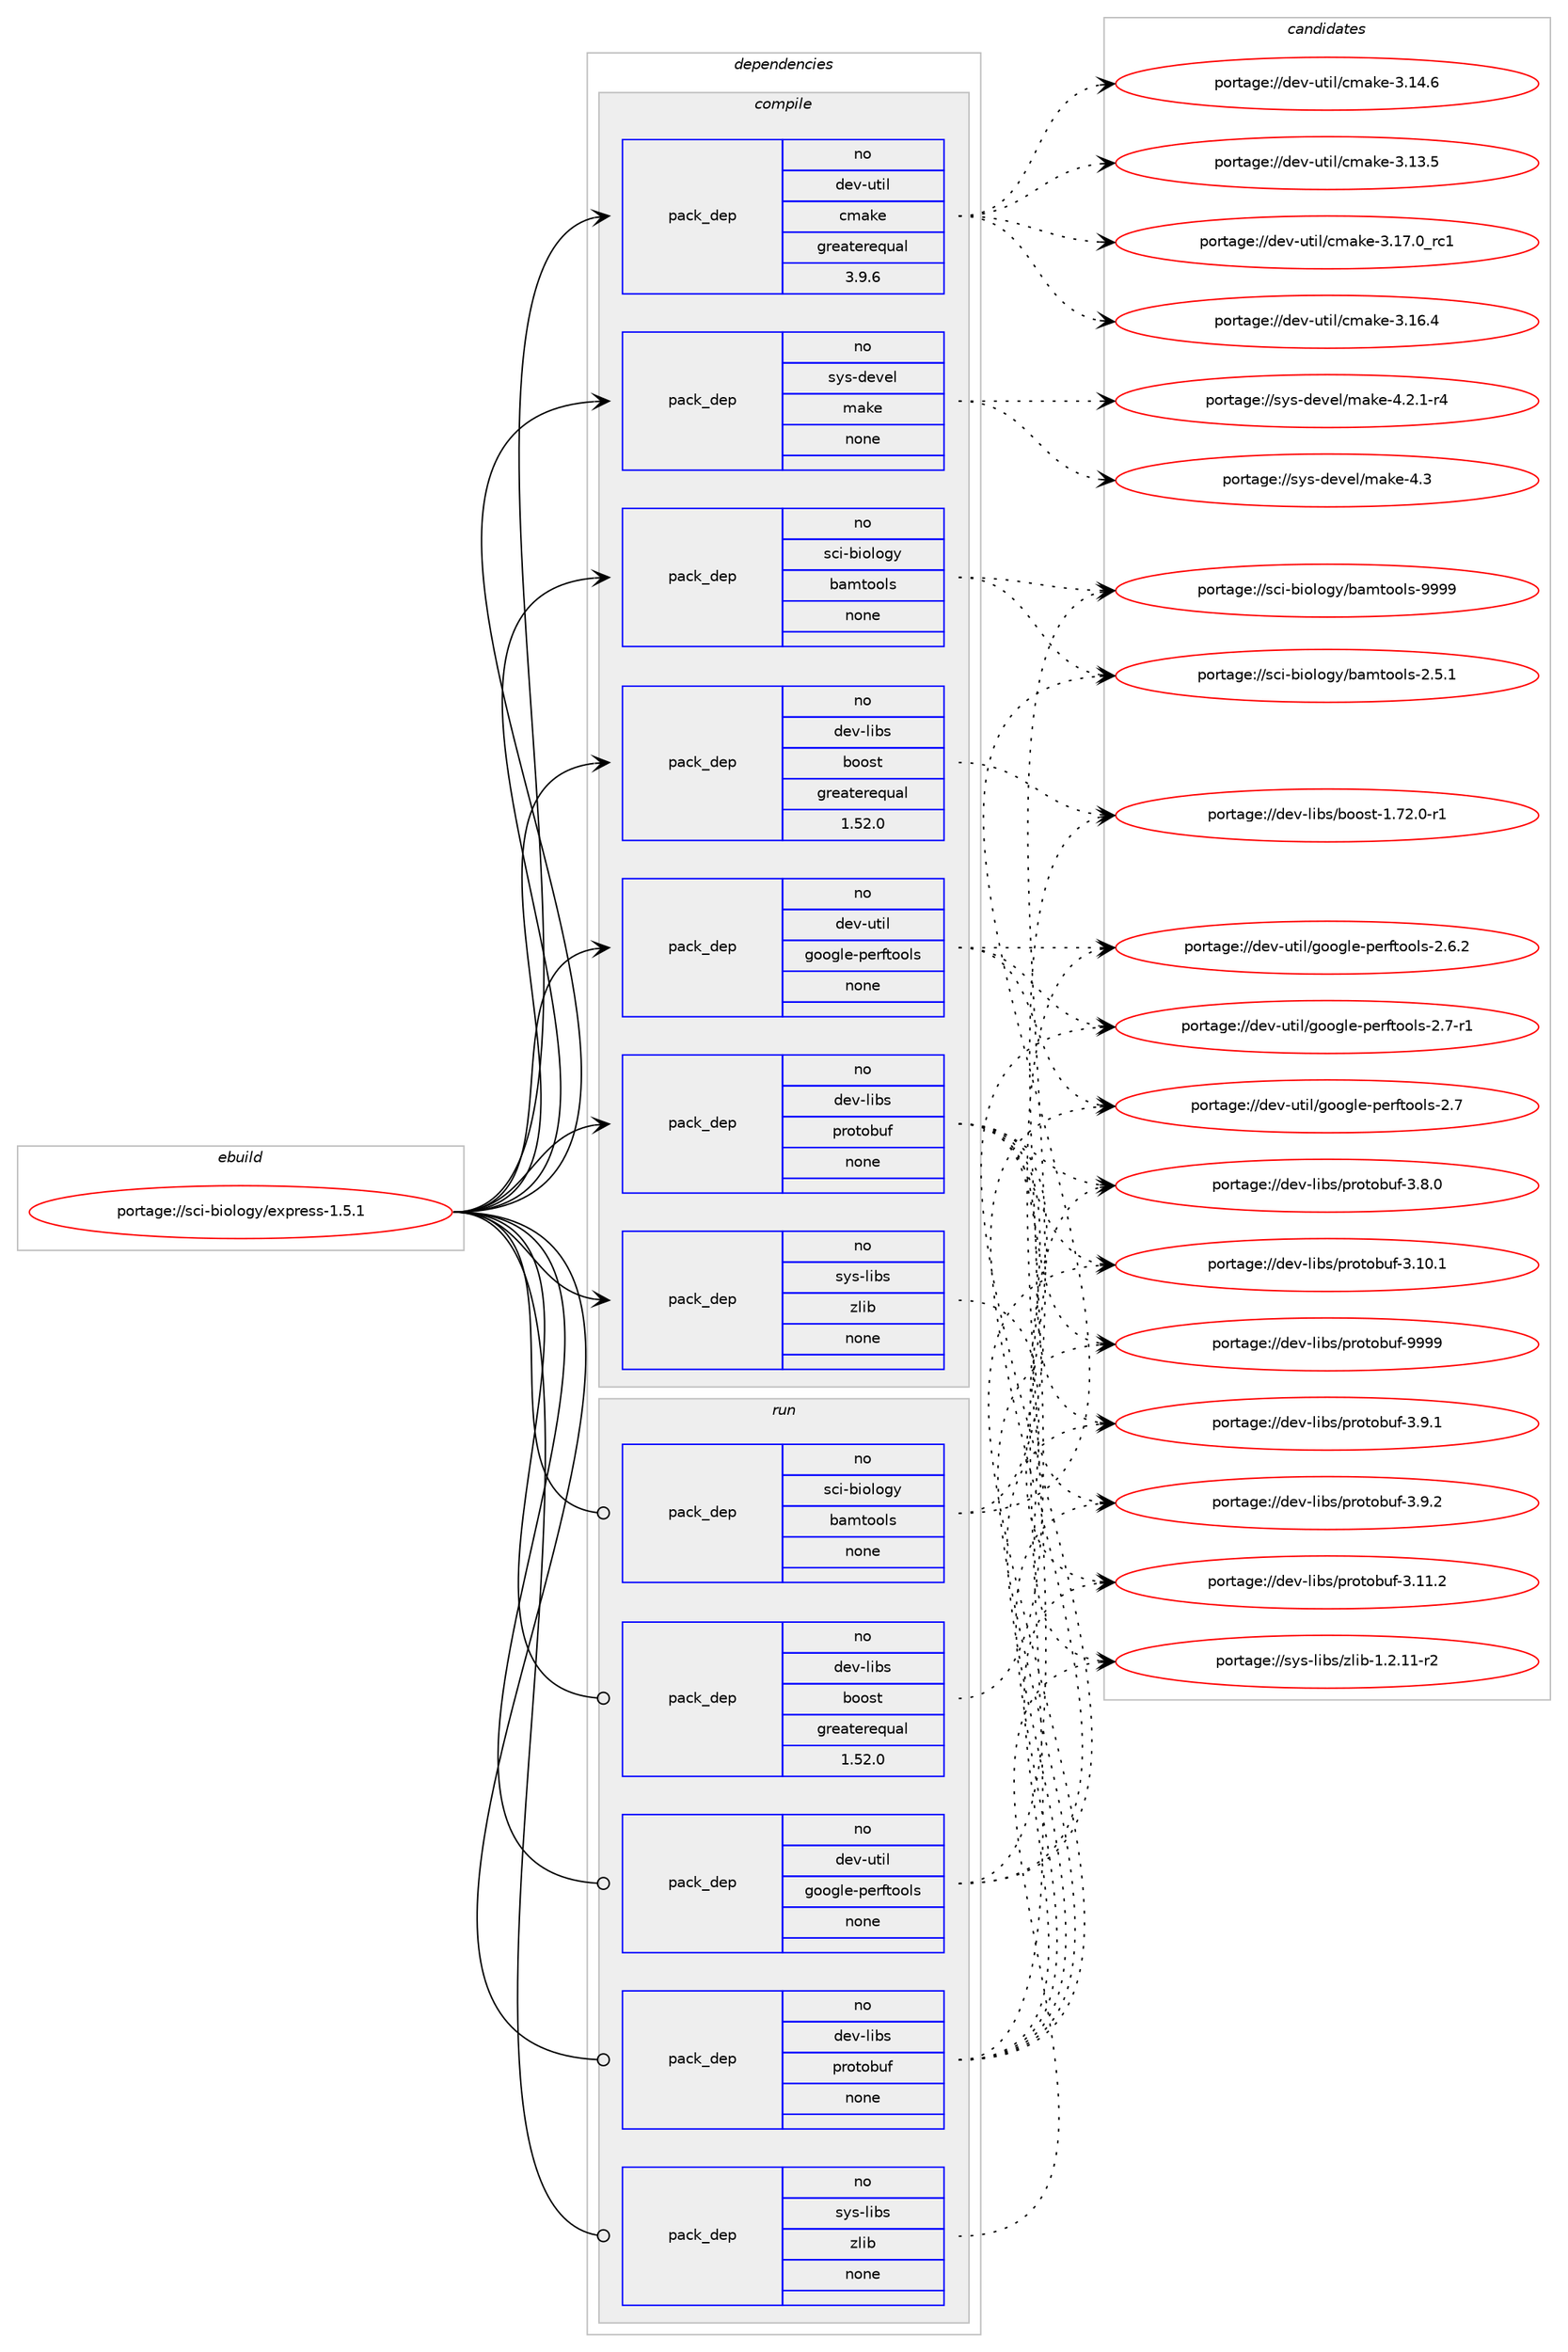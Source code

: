 digraph prolog {

# *************
# Graph options
# *************

newrank=true;
concentrate=true;
compound=true;
graph [rankdir=LR,fontname=Helvetica,fontsize=10,ranksep=1.5];#, ranksep=2.5, nodesep=0.2];
edge  [arrowhead=vee];
node  [fontname=Helvetica,fontsize=10];

# **********
# The ebuild
# **********

subgraph cluster_leftcol {
color=gray;
rank=same;
label=<<i>ebuild</i>>;
id [label="portage://sci-biology/express-1.5.1", color=red, width=4, href="../sci-biology/express-1.5.1.svg"];
}

# ****************
# The dependencies
# ****************

subgraph cluster_midcol {
color=gray;
label=<<i>dependencies</i>>;
subgraph cluster_compile {
fillcolor="#eeeeee";
style=filled;
label=<<i>compile</i>>;
subgraph pack48041 {
dependency62254 [label=<<TABLE BORDER="0" CELLBORDER="1" CELLSPACING="0" CELLPADDING="4" WIDTH="220"><TR><TD ROWSPAN="6" CELLPADDING="30">pack_dep</TD></TR><TR><TD WIDTH="110">no</TD></TR><TR><TD>dev-libs</TD></TR><TR><TD>boost</TD></TR><TR><TD>greaterequal</TD></TR><TR><TD>1.52.0</TD></TR></TABLE>>, shape=none, color=blue];
}
id:e -> dependency62254:w [weight=20,style="solid",arrowhead="vee"];
subgraph pack48042 {
dependency62255 [label=<<TABLE BORDER="0" CELLBORDER="1" CELLSPACING="0" CELLPADDING="4" WIDTH="220"><TR><TD ROWSPAN="6" CELLPADDING="30">pack_dep</TD></TR><TR><TD WIDTH="110">no</TD></TR><TR><TD>dev-libs</TD></TR><TR><TD>protobuf</TD></TR><TR><TD>none</TD></TR><TR><TD></TD></TR></TABLE>>, shape=none, color=blue];
}
id:e -> dependency62255:w [weight=20,style="solid",arrowhead="vee"];
subgraph pack48043 {
dependency62256 [label=<<TABLE BORDER="0" CELLBORDER="1" CELLSPACING="0" CELLPADDING="4" WIDTH="220"><TR><TD ROWSPAN="6" CELLPADDING="30">pack_dep</TD></TR><TR><TD WIDTH="110">no</TD></TR><TR><TD>dev-util</TD></TR><TR><TD>cmake</TD></TR><TR><TD>greaterequal</TD></TR><TR><TD>3.9.6</TD></TR></TABLE>>, shape=none, color=blue];
}
id:e -> dependency62256:w [weight=20,style="solid",arrowhead="vee"];
subgraph pack48044 {
dependency62257 [label=<<TABLE BORDER="0" CELLBORDER="1" CELLSPACING="0" CELLPADDING="4" WIDTH="220"><TR><TD ROWSPAN="6" CELLPADDING="30">pack_dep</TD></TR><TR><TD WIDTH="110">no</TD></TR><TR><TD>dev-util</TD></TR><TR><TD>google-perftools</TD></TR><TR><TD>none</TD></TR><TR><TD></TD></TR></TABLE>>, shape=none, color=blue];
}
id:e -> dependency62257:w [weight=20,style="solid",arrowhead="vee"];
subgraph pack48045 {
dependency62258 [label=<<TABLE BORDER="0" CELLBORDER="1" CELLSPACING="0" CELLPADDING="4" WIDTH="220"><TR><TD ROWSPAN="6" CELLPADDING="30">pack_dep</TD></TR><TR><TD WIDTH="110">no</TD></TR><TR><TD>sci-biology</TD></TR><TR><TD>bamtools</TD></TR><TR><TD>none</TD></TR><TR><TD></TD></TR></TABLE>>, shape=none, color=blue];
}
id:e -> dependency62258:w [weight=20,style="solid",arrowhead="vee"];
subgraph pack48046 {
dependency62259 [label=<<TABLE BORDER="0" CELLBORDER="1" CELLSPACING="0" CELLPADDING="4" WIDTH="220"><TR><TD ROWSPAN="6" CELLPADDING="30">pack_dep</TD></TR><TR><TD WIDTH="110">no</TD></TR><TR><TD>sys-devel</TD></TR><TR><TD>make</TD></TR><TR><TD>none</TD></TR><TR><TD></TD></TR></TABLE>>, shape=none, color=blue];
}
id:e -> dependency62259:w [weight=20,style="solid",arrowhead="vee"];
subgraph pack48047 {
dependency62260 [label=<<TABLE BORDER="0" CELLBORDER="1" CELLSPACING="0" CELLPADDING="4" WIDTH="220"><TR><TD ROWSPAN="6" CELLPADDING="30">pack_dep</TD></TR><TR><TD WIDTH="110">no</TD></TR><TR><TD>sys-libs</TD></TR><TR><TD>zlib</TD></TR><TR><TD>none</TD></TR><TR><TD></TD></TR></TABLE>>, shape=none, color=blue];
}
id:e -> dependency62260:w [weight=20,style="solid",arrowhead="vee"];
}
subgraph cluster_compileandrun {
fillcolor="#eeeeee";
style=filled;
label=<<i>compile and run</i>>;
}
subgraph cluster_run {
fillcolor="#eeeeee";
style=filled;
label=<<i>run</i>>;
subgraph pack48048 {
dependency62261 [label=<<TABLE BORDER="0" CELLBORDER="1" CELLSPACING="0" CELLPADDING="4" WIDTH="220"><TR><TD ROWSPAN="6" CELLPADDING="30">pack_dep</TD></TR><TR><TD WIDTH="110">no</TD></TR><TR><TD>dev-libs</TD></TR><TR><TD>boost</TD></TR><TR><TD>greaterequal</TD></TR><TR><TD>1.52.0</TD></TR></TABLE>>, shape=none, color=blue];
}
id:e -> dependency62261:w [weight=20,style="solid",arrowhead="odot"];
subgraph pack48049 {
dependency62262 [label=<<TABLE BORDER="0" CELLBORDER="1" CELLSPACING="0" CELLPADDING="4" WIDTH="220"><TR><TD ROWSPAN="6" CELLPADDING="30">pack_dep</TD></TR><TR><TD WIDTH="110">no</TD></TR><TR><TD>dev-libs</TD></TR><TR><TD>protobuf</TD></TR><TR><TD>none</TD></TR><TR><TD></TD></TR></TABLE>>, shape=none, color=blue];
}
id:e -> dependency62262:w [weight=20,style="solid",arrowhead="odot"];
subgraph pack48050 {
dependency62263 [label=<<TABLE BORDER="0" CELLBORDER="1" CELLSPACING="0" CELLPADDING="4" WIDTH="220"><TR><TD ROWSPAN="6" CELLPADDING="30">pack_dep</TD></TR><TR><TD WIDTH="110">no</TD></TR><TR><TD>dev-util</TD></TR><TR><TD>google-perftools</TD></TR><TR><TD>none</TD></TR><TR><TD></TD></TR></TABLE>>, shape=none, color=blue];
}
id:e -> dependency62263:w [weight=20,style="solid",arrowhead="odot"];
subgraph pack48051 {
dependency62264 [label=<<TABLE BORDER="0" CELLBORDER="1" CELLSPACING="0" CELLPADDING="4" WIDTH="220"><TR><TD ROWSPAN="6" CELLPADDING="30">pack_dep</TD></TR><TR><TD WIDTH="110">no</TD></TR><TR><TD>sci-biology</TD></TR><TR><TD>bamtools</TD></TR><TR><TD>none</TD></TR><TR><TD></TD></TR></TABLE>>, shape=none, color=blue];
}
id:e -> dependency62264:w [weight=20,style="solid",arrowhead="odot"];
subgraph pack48052 {
dependency62265 [label=<<TABLE BORDER="0" CELLBORDER="1" CELLSPACING="0" CELLPADDING="4" WIDTH="220"><TR><TD ROWSPAN="6" CELLPADDING="30">pack_dep</TD></TR><TR><TD WIDTH="110">no</TD></TR><TR><TD>sys-libs</TD></TR><TR><TD>zlib</TD></TR><TR><TD>none</TD></TR><TR><TD></TD></TR></TABLE>>, shape=none, color=blue];
}
id:e -> dependency62265:w [weight=20,style="solid",arrowhead="odot"];
}
}

# **************
# The candidates
# **************

subgraph cluster_choices {
rank=same;
color=gray;
label=<<i>candidates</i>>;

subgraph choice48041 {
color=black;
nodesep=1;
choice10010111845108105981154798111111115116454946555046484511449 [label="portage://dev-libs/boost-1.72.0-r1", color=red, width=4,href="../dev-libs/boost-1.72.0-r1.svg"];
dependency62254:e -> choice10010111845108105981154798111111115116454946555046484511449:w [style=dotted,weight="100"];
}
subgraph choice48042 {
color=black;
nodesep=1;
choice100101118451081059811547112114111116111981171024557575757 [label="portage://dev-libs/protobuf-9999", color=red, width=4,href="../dev-libs/protobuf-9999.svg"];
choice10010111845108105981154711211411111611198117102455146574650 [label="portage://dev-libs/protobuf-3.9.2", color=red, width=4,href="../dev-libs/protobuf-3.9.2.svg"];
choice10010111845108105981154711211411111611198117102455146574649 [label="portage://dev-libs/protobuf-3.9.1", color=red, width=4,href="../dev-libs/protobuf-3.9.1.svg"];
choice10010111845108105981154711211411111611198117102455146564648 [label="portage://dev-libs/protobuf-3.8.0", color=red, width=4,href="../dev-libs/protobuf-3.8.0.svg"];
choice1001011184510810598115471121141111161119811710245514649494650 [label="portage://dev-libs/protobuf-3.11.2", color=red, width=4,href="../dev-libs/protobuf-3.11.2.svg"];
choice1001011184510810598115471121141111161119811710245514649484649 [label="portage://dev-libs/protobuf-3.10.1", color=red, width=4,href="../dev-libs/protobuf-3.10.1.svg"];
dependency62255:e -> choice100101118451081059811547112114111116111981171024557575757:w [style=dotted,weight="100"];
dependency62255:e -> choice10010111845108105981154711211411111611198117102455146574650:w [style=dotted,weight="100"];
dependency62255:e -> choice10010111845108105981154711211411111611198117102455146574649:w [style=dotted,weight="100"];
dependency62255:e -> choice10010111845108105981154711211411111611198117102455146564648:w [style=dotted,weight="100"];
dependency62255:e -> choice1001011184510810598115471121141111161119811710245514649494650:w [style=dotted,weight="100"];
dependency62255:e -> choice1001011184510810598115471121141111161119811710245514649484649:w [style=dotted,weight="100"];
}
subgraph choice48043 {
color=black;
nodesep=1;
choice1001011184511711610510847991099710710145514649554648951149949 [label="portage://dev-util/cmake-3.17.0_rc1", color=red, width=4,href="../dev-util/cmake-3.17.0_rc1.svg"];
choice1001011184511711610510847991099710710145514649544652 [label="portage://dev-util/cmake-3.16.4", color=red, width=4,href="../dev-util/cmake-3.16.4.svg"];
choice1001011184511711610510847991099710710145514649524654 [label="portage://dev-util/cmake-3.14.6", color=red, width=4,href="../dev-util/cmake-3.14.6.svg"];
choice1001011184511711610510847991099710710145514649514653 [label="portage://dev-util/cmake-3.13.5", color=red, width=4,href="../dev-util/cmake-3.13.5.svg"];
dependency62256:e -> choice1001011184511711610510847991099710710145514649554648951149949:w [style=dotted,weight="100"];
dependency62256:e -> choice1001011184511711610510847991099710710145514649544652:w [style=dotted,weight="100"];
dependency62256:e -> choice1001011184511711610510847991099710710145514649524654:w [style=dotted,weight="100"];
dependency62256:e -> choice1001011184511711610510847991099710710145514649514653:w [style=dotted,weight="100"];
}
subgraph choice48044 {
color=black;
nodesep=1;
choice100101118451171161051084710311111110310810145112101114102116111111108115455046554511449 [label="portage://dev-util/google-perftools-2.7-r1", color=red, width=4,href="../dev-util/google-perftools-2.7-r1.svg"];
choice10010111845117116105108471031111111031081014511210111410211611111110811545504655 [label="portage://dev-util/google-perftools-2.7", color=red, width=4,href="../dev-util/google-perftools-2.7.svg"];
choice100101118451171161051084710311111110310810145112101114102116111111108115455046544650 [label="portage://dev-util/google-perftools-2.6.2", color=red, width=4,href="../dev-util/google-perftools-2.6.2.svg"];
dependency62257:e -> choice100101118451171161051084710311111110310810145112101114102116111111108115455046554511449:w [style=dotted,weight="100"];
dependency62257:e -> choice10010111845117116105108471031111111031081014511210111410211611111110811545504655:w [style=dotted,weight="100"];
dependency62257:e -> choice100101118451171161051084710311111110310810145112101114102116111111108115455046544650:w [style=dotted,weight="100"];
}
subgraph choice48045 {
color=black;
nodesep=1;
choice1159910545981051111081111031214798971091161111111081154557575757 [label="portage://sci-biology/bamtools-9999", color=red, width=4,href="../sci-biology/bamtools-9999.svg"];
choice115991054598105111108111103121479897109116111111108115455046534649 [label="portage://sci-biology/bamtools-2.5.1", color=red, width=4,href="../sci-biology/bamtools-2.5.1.svg"];
dependency62258:e -> choice1159910545981051111081111031214798971091161111111081154557575757:w [style=dotted,weight="100"];
dependency62258:e -> choice115991054598105111108111103121479897109116111111108115455046534649:w [style=dotted,weight="100"];
}
subgraph choice48046 {
color=black;
nodesep=1;
choice11512111545100101118101108471099710710145524651 [label="portage://sys-devel/make-4.3", color=red, width=4,href="../sys-devel/make-4.3.svg"];
choice1151211154510010111810110847109971071014552465046494511452 [label="portage://sys-devel/make-4.2.1-r4", color=red, width=4,href="../sys-devel/make-4.2.1-r4.svg"];
dependency62259:e -> choice11512111545100101118101108471099710710145524651:w [style=dotted,weight="100"];
dependency62259:e -> choice1151211154510010111810110847109971071014552465046494511452:w [style=dotted,weight="100"];
}
subgraph choice48047 {
color=black;
nodesep=1;
choice11512111545108105981154712210810598454946504649494511450 [label="portage://sys-libs/zlib-1.2.11-r2", color=red, width=4,href="../sys-libs/zlib-1.2.11-r2.svg"];
dependency62260:e -> choice11512111545108105981154712210810598454946504649494511450:w [style=dotted,weight="100"];
}
subgraph choice48048 {
color=black;
nodesep=1;
choice10010111845108105981154798111111115116454946555046484511449 [label="portage://dev-libs/boost-1.72.0-r1", color=red, width=4,href="../dev-libs/boost-1.72.0-r1.svg"];
dependency62261:e -> choice10010111845108105981154798111111115116454946555046484511449:w [style=dotted,weight="100"];
}
subgraph choice48049 {
color=black;
nodesep=1;
choice100101118451081059811547112114111116111981171024557575757 [label="portage://dev-libs/protobuf-9999", color=red, width=4,href="../dev-libs/protobuf-9999.svg"];
choice10010111845108105981154711211411111611198117102455146574650 [label="portage://dev-libs/protobuf-3.9.2", color=red, width=4,href="../dev-libs/protobuf-3.9.2.svg"];
choice10010111845108105981154711211411111611198117102455146574649 [label="portage://dev-libs/protobuf-3.9.1", color=red, width=4,href="../dev-libs/protobuf-3.9.1.svg"];
choice10010111845108105981154711211411111611198117102455146564648 [label="portage://dev-libs/protobuf-3.8.0", color=red, width=4,href="../dev-libs/protobuf-3.8.0.svg"];
choice1001011184510810598115471121141111161119811710245514649494650 [label="portage://dev-libs/protobuf-3.11.2", color=red, width=4,href="../dev-libs/protobuf-3.11.2.svg"];
choice1001011184510810598115471121141111161119811710245514649484649 [label="portage://dev-libs/protobuf-3.10.1", color=red, width=4,href="../dev-libs/protobuf-3.10.1.svg"];
dependency62262:e -> choice100101118451081059811547112114111116111981171024557575757:w [style=dotted,weight="100"];
dependency62262:e -> choice10010111845108105981154711211411111611198117102455146574650:w [style=dotted,weight="100"];
dependency62262:e -> choice10010111845108105981154711211411111611198117102455146574649:w [style=dotted,weight="100"];
dependency62262:e -> choice10010111845108105981154711211411111611198117102455146564648:w [style=dotted,weight="100"];
dependency62262:e -> choice1001011184510810598115471121141111161119811710245514649494650:w [style=dotted,weight="100"];
dependency62262:e -> choice1001011184510810598115471121141111161119811710245514649484649:w [style=dotted,weight="100"];
}
subgraph choice48050 {
color=black;
nodesep=1;
choice100101118451171161051084710311111110310810145112101114102116111111108115455046554511449 [label="portage://dev-util/google-perftools-2.7-r1", color=red, width=4,href="../dev-util/google-perftools-2.7-r1.svg"];
choice10010111845117116105108471031111111031081014511210111410211611111110811545504655 [label="portage://dev-util/google-perftools-2.7", color=red, width=4,href="../dev-util/google-perftools-2.7.svg"];
choice100101118451171161051084710311111110310810145112101114102116111111108115455046544650 [label="portage://dev-util/google-perftools-2.6.2", color=red, width=4,href="../dev-util/google-perftools-2.6.2.svg"];
dependency62263:e -> choice100101118451171161051084710311111110310810145112101114102116111111108115455046554511449:w [style=dotted,weight="100"];
dependency62263:e -> choice10010111845117116105108471031111111031081014511210111410211611111110811545504655:w [style=dotted,weight="100"];
dependency62263:e -> choice100101118451171161051084710311111110310810145112101114102116111111108115455046544650:w [style=dotted,weight="100"];
}
subgraph choice48051 {
color=black;
nodesep=1;
choice1159910545981051111081111031214798971091161111111081154557575757 [label="portage://sci-biology/bamtools-9999", color=red, width=4,href="../sci-biology/bamtools-9999.svg"];
choice115991054598105111108111103121479897109116111111108115455046534649 [label="portage://sci-biology/bamtools-2.5.1", color=red, width=4,href="../sci-biology/bamtools-2.5.1.svg"];
dependency62264:e -> choice1159910545981051111081111031214798971091161111111081154557575757:w [style=dotted,weight="100"];
dependency62264:e -> choice115991054598105111108111103121479897109116111111108115455046534649:w [style=dotted,weight="100"];
}
subgraph choice48052 {
color=black;
nodesep=1;
choice11512111545108105981154712210810598454946504649494511450 [label="portage://sys-libs/zlib-1.2.11-r2", color=red, width=4,href="../sys-libs/zlib-1.2.11-r2.svg"];
dependency62265:e -> choice11512111545108105981154712210810598454946504649494511450:w [style=dotted,weight="100"];
}
}

}
